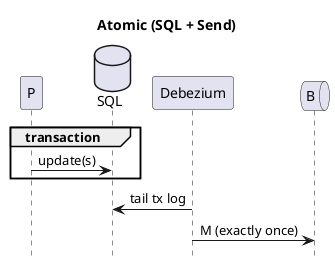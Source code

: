 @startuml
title Atomic (SQL + Send)
hide footbox
participant P
database SQL
participant Debezium
queue B

group transaction
    P->SQL: update(s)
end

SQL<-Debezium:tail tx log
Debezium->B:M (exactly once)

@enduml